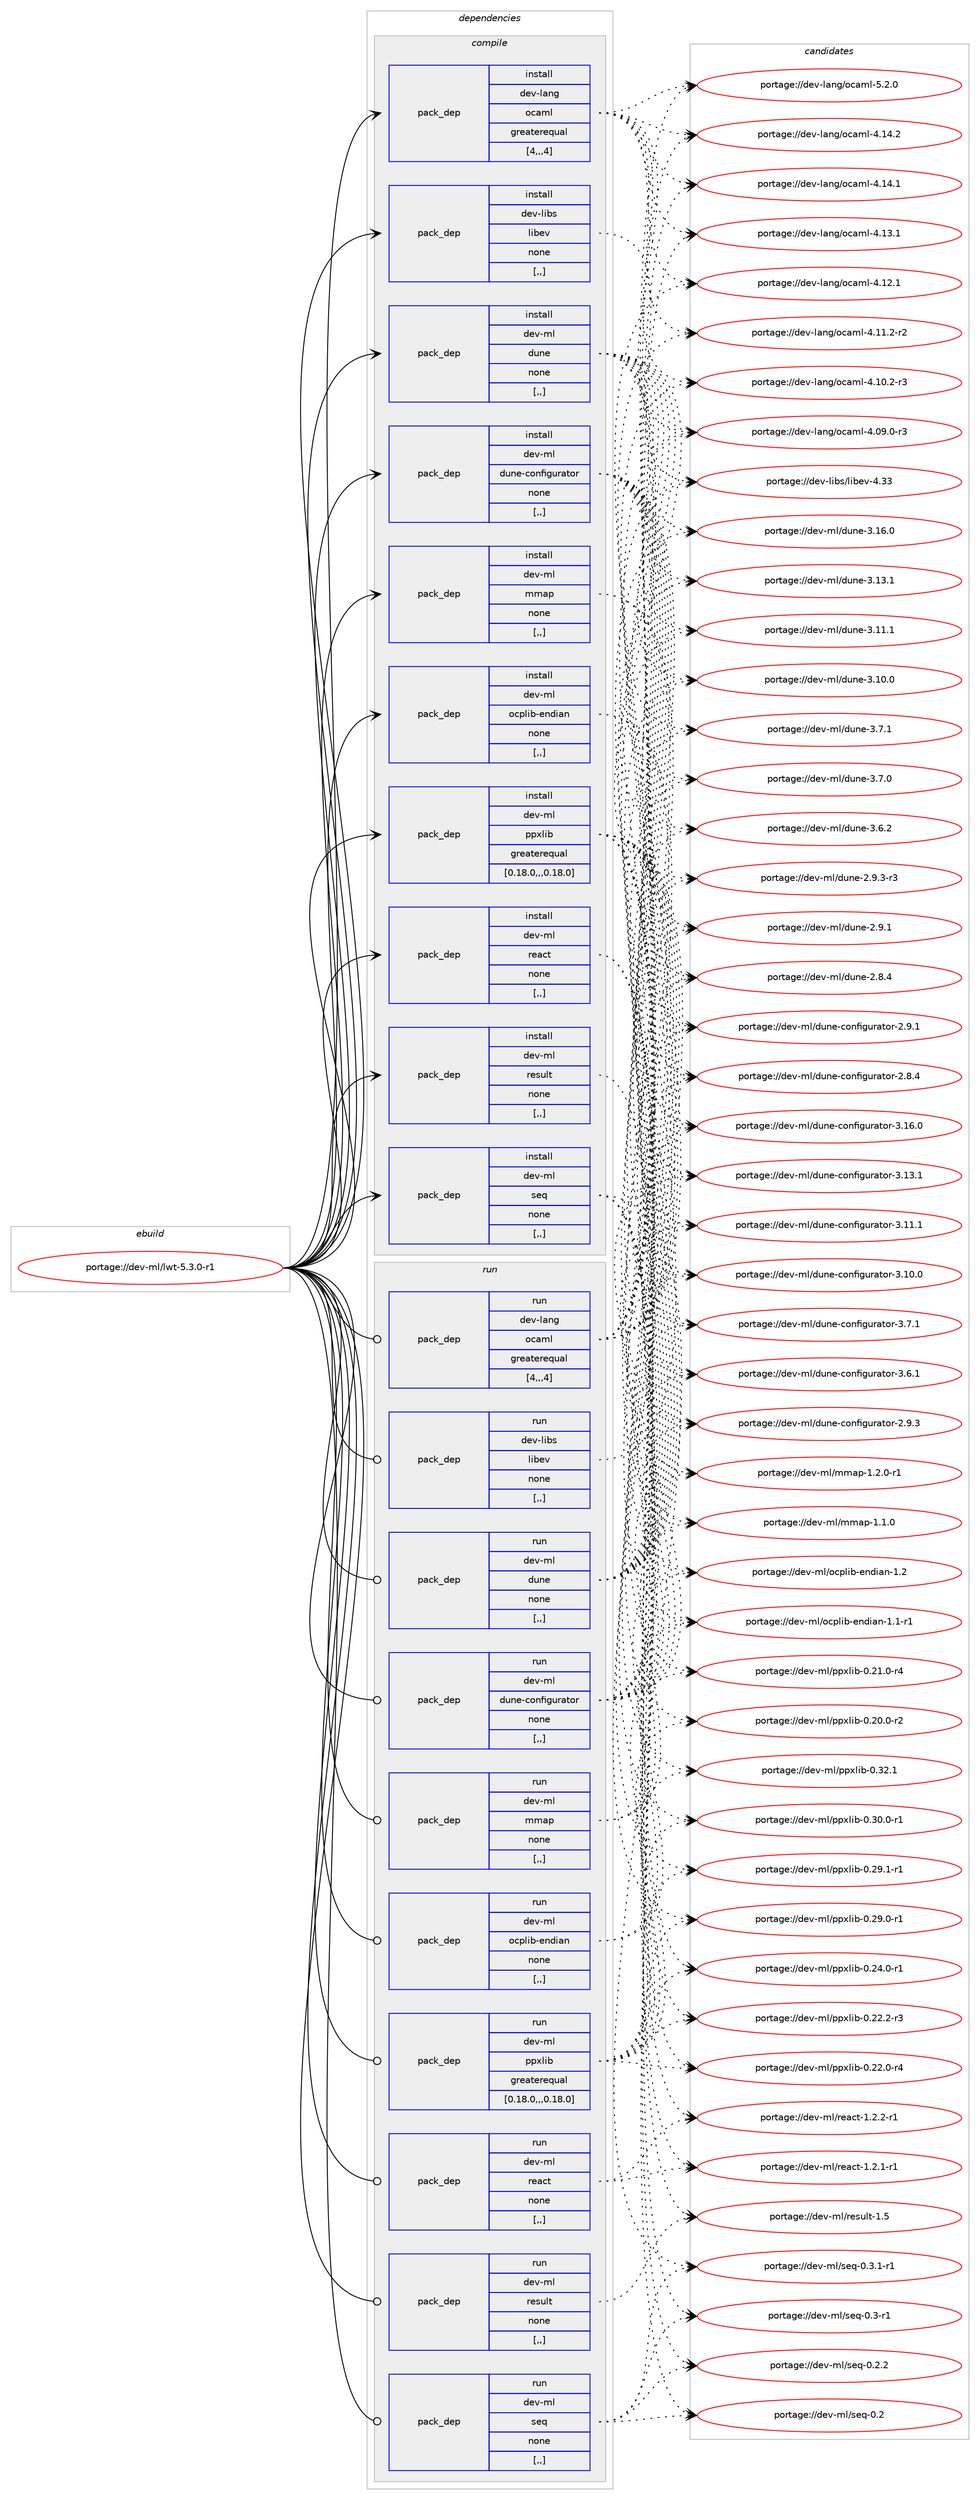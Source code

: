 digraph prolog {

# *************
# Graph options
# *************

newrank=true;
concentrate=true;
compound=true;
graph [rankdir=LR,fontname=Helvetica,fontsize=10,ranksep=1.5];#, ranksep=2.5, nodesep=0.2];
edge  [arrowhead=vee];
node  [fontname=Helvetica,fontsize=10];

# **********
# The ebuild
# **********

subgraph cluster_leftcol {
color=gray;
label=<<i>ebuild</i>>;
id [label="portage://dev-ml/lwt-5.3.0-r1", color=red, width=4, href="../dev-ml/lwt-5.3.0-r1.svg"];
}

# ****************
# The dependencies
# ****************

subgraph cluster_midcol {
color=gray;
label=<<i>dependencies</i>>;
subgraph cluster_compile {
fillcolor="#eeeeee";
style=filled;
label=<<i>compile</i>>;
subgraph pack90005 {
dependency120916 [label=<<TABLE BORDER="0" CELLBORDER="1" CELLSPACING="0" CELLPADDING="4" WIDTH="220"><TR><TD ROWSPAN="6" CELLPADDING="30">pack_dep</TD></TR><TR><TD WIDTH="110">install</TD></TR><TR><TD>dev-lang</TD></TR><TR><TD>ocaml</TD></TR><TR><TD>greaterequal</TD></TR><TR><TD>[4,,,4]</TD></TR></TABLE>>, shape=none, color=blue];
}
id:e -> dependency120916:w [weight=20,style="solid",arrowhead="vee"];
subgraph pack90006 {
dependency120917 [label=<<TABLE BORDER="0" CELLBORDER="1" CELLSPACING="0" CELLPADDING="4" WIDTH="220"><TR><TD ROWSPAN="6" CELLPADDING="30">pack_dep</TD></TR><TR><TD WIDTH="110">install</TD></TR><TR><TD>dev-libs</TD></TR><TR><TD>libev</TD></TR><TR><TD>none</TD></TR><TR><TD>[,,]</TD></TR></TABLE>>, shape=none, color=blue];
}
id:e -> dependency120917:w [weight=20,style="solid",arrowhead="vee"];
subgraph pack90007 {
dependency120918 [label=<<TABLE BORDER="0" CELLBORDER="1" CELLSPACING="0" CELLPADDING="4" WIDTH="220"><TR><TD ROWSPAN="6" CELLPADDING="30">pack_dep</TD></TR><TR><TD WIDTH="110">install</TD></TR><TR><TD>dev-ml</TD></TR><TR><TD>dune</TD></TR><TR><TD>none</TD></TR><TR><TD>[,,]</TD></TR></TABLE>>, shape=none, color=blue];
}
id:e -> dependency120918:w [weight=20,style="solid",arrowhead="vee"];
subgraph pack90008 {
dependency120919 [label=<<TABLE BORDER="0" CELLBORDER="1" CELLSPACING="0" CELLPADDING="4" WIDTH="220"><TR><TD ROWSPAN="6" CELLPADDING="30">pack_dep</TD></TR><TR><TD WIDTH="110">install</TD></TR><TR><TD>dev-ml</TD></TR><TR><TD>dune-configurator</TD></TR><TR><TD>none</TD></TR><TR><TD>[,,]</TD></TR></TABLE>>, shape=none, color=blue];
}
id:e -> dependency120919:w [weight=20,style="solid",arrowhead="vee"];
subgraph pack90009 {
dependency120920 [label=<<TABLE BORDER="0" CELLBORDER="1" CELLSPACING="0" CELLPADDING="4" WIDTH="220"><TR><TD ROWSPAN="6" CELLPADDING="30">pack_dep</TD></TR><TR><TD WIDTH="110">install</TD></TR><TR><TD>dev-ml</TD></TR><TR><TD>mmap</TD></TR><TR><TD>none</TD></TR><TR><TD>[,,]</TD></TR></TABLE>>, shape=none, color=blue];
}
id:e -> dependency120920:w [weight=20,style="solid",arrowhead="vee"];
subgraph pack90010 {
dependency120921 [label=<<TABLE BORDER="0" CELLBORDER="1" CELLSPACING="0" CELLPADDING="4" WIDTH="220"><TR><TD ROWSPAN="6" CELLPADDING="30">pack_dep</TD></TR><TR><TD WIDTH="110">install</TD></TR><TR><TD>dev-ml</TD></TR><TR><TD>ocplib-endian</TD></TR><TR><TD>none</TD></TR><TR><TD>[,,]</TD></TR></TABLE>>, shape=none, color=blue];
}
id:e -> dependency120921:w [weight=20,style="solid",arrowhead="vee"];
subgraph pack90011 {
dependency120922 [label=<<TABLE BORDER="0" CELLBORDER="1" CELLSPACING="0" CELLPADDING="4" WIDTH="220"><TR><TD ROWSPAN="6" CELLPADDING="30">pack_dep</TD></TR><TR><TD WIDTH="110">install</TD></TR><TR><TD>dev-ml</TD></TR><TR><TD>ppxlib</TD></TR><TR><TD>greaterequal</TD></TR><TR><TD>[0.18.0,,,0.18.0]</TD></TR></TABLE>>, shape=none, color=blue];
}
id:e -> dependency120922:w [weight=20,style="solid",arrowhead="vee"];
subgraph pack90012 {
dependency120923 [label=<<TABLE BORDER="0" CELLBORDER="1" CELLSPACING="0" CELLPADDING="4" WIDTH="220"><TR><TD ROWSPAN="6" CELLPADDING="30">pack_dep</TD></TR><TR><TD WIDTH="110">install</TD></TR><TR><TD>dev-ml</TD></TR><TR><TD>react</TD></TR><TR><TD>none</TD></TR><TR><TD>[,,]</TD></TR></TABLE>>, shape=none, color=blue];
}
id:e -> dependency120923:w [weight=20,style="solid",arrowhead="vee"];
subgraph pack90013 {
dependency120924 [label=<<TABLE BORDER="0" CELLBORDER="1" CELLSPACING="0" CELLPADDING="4" WIDTH="220"><TR><TD ROWSPAN="6" CELLPADDING="30">pack_dep</TD></TR><TR><TD WIDTH="110">install</TD></TR><TR><TD>dev-ml</TD></TR><TR><TD>result</TD></TR><TR><TD>none</TD></TR><TR><TD>[,,]</TD></TR></TABLE>>, shape=none, color=blue];
}
id:e -> dependency120924:w [weight=20,style="solid",arrowhead="vee"];
subgraph pack90014 {
dependency120925 [label=<<TABLE BORDER="0" CELLBORDER="1" CELLSPACING="0" CELLPADDING="4" WIDTH="220"><TR><TD ROWSPAN="6" CELLPADDING="30">pack_dep</TD></TR><TR><TD WIDTH="110">install</TD></TR><TR><TD>dev-ml</TD></TR><TR><TD>seq</TD></TR><TR><TD>none</TD></TR><TR><TD>[,,]</TD></TR></TABLE>>, shape=none, color=blue];
}
id:e -> dependency120925:w [weight=20,style="solid",arrowhead="vee"];
}
subgraph cluster_compileandrun {
fillcolor="#eeeeee";
style=filled;
label=<<i>compile and run</i>>;
}
subgraph cluster_run {
fillcolor="#eeeeee";
style=filled;
label=<<i>run</i>>;
subgraph pack90015 {
dependency120926 [label=<<TABLE BORDER="0" CELLBORDER="1" CELLSPACING="0" CELLPADDING="4" WIDTH="220"><TR><TD ROWSPAN="6" CELLPADDING="30">pack_dep</TD></TR><TR><TD WIDTH="110">run</TD></TR><TR><TD>dev-lang</TD></TR><TR><TD>ocaml</TD></TR><TR><TD>greaterequal</TD></TR><TR><TD>[4,,,4]</TD></TR></TABLE>>, shape=none, color=blue];
}
id:e -> dependency120926:w [weight=20,style="solid",arrowhead="odot"];
subgraph pack90016 {
dependency120927 [label=<<TABLE BORDER="0" CELLBORDER="1" CELLSPACING="0" CELLPADDING="4" WIDTH="220"><TR><TD ROWSPAN="6" CELLPADDING="30">pack_dep</TD></TR><TR><TD WIDTH="110">run</TD></TR><TR><TD>dev-libs</TD></TR><TR><TD>libev</TD></TR><TR><TD>none</TD></TR><TR><TD>[,,]</TD></TR></TABLE>>, shape=none, color=blue];
}
id:e -> dependency120927:w [weight=20,style="solid",arrowhead="odot"];
subgraph pack90017 {
dependency120928 [label=<<TABLE BORDER="0" CELLBORDER="1" CELLSPACING="0" CELLPADDING="4" WIDTH="220"><TR><TD ROWSPAN="6" CELLPADDING="30">pack_dep</TD></TR><TR><TD WIDTH="110">run</TD></TR><TR><TD>dev-ml</TD></TR><TR><TD>dune</TD></TR><TR><TD>none</TD></TR><TR><TD>[,,]</TD></TR></TABLE>>, shape=none, color=blue];
}
id:e -> dependency120928:w [weight=20,style="solid",arrowhead="odot"];
subgraph pack90018 {
dependency120929 [label=<<TABLE BORDER="0" CELLBORDER="1" CELLSPACING="0" CELLPADDING="4" WIDTH="220"><TR><TD ROWSPAN="6" CELLPADDING="30">pack_dep</TD></TR><TR><TD WIDTH="110">run</TD></TR><TR><TD>dev-ml</TD></TR><TR><TD>dune-configurator</TD></TR><TR><TD>none</TD></TR><TR><TD>[,,]</TD></TR></TABLE>>, shape=none, color=blue];
}
id:e -> dependency120929:w [weight=20,style="solid",arrowhead="odot"];
subgraph pack90019 {
dependency120930 [label=<<TABLE BORDER="0" CELLBORDER="1" CELLSPACING="0" CELLPADDING="4" WIDTH="220"><TR><TD ROWSPAN="6" CELLPADDING="30">pack_dep</TD></TR><TR><TD WIDTH="110">run</TD></TR><TR><TD>dev-ml</TD></TR><TR><TD>mmap</TD></TR><TR><TD>none</TD></TR><TR><TD>[,,]</TD></TR></TABLE>>, shape=none, color=blue];
}
id:e -> dependency120930:w [weight=20,style="solid",arrowhead="odot"];
subgraph pack90020 {
dependency120931 [label=<<TABLE BORDER="0" CELLBORDER="1" CELLSPACING="0" CELLPADDING="4" WIDTH="220"><TR><TD ROWSPAN="6" CELLPADDING="30">pack_dep</TD></TR><TR><TD WIDTH="110">run</TD></TR><TR><TD>dev-ml</TD></TR><TR><TD>ocplib-endian</TD></TR><TR><TD>none</TD></TR><TR><TD>[,,]</TD></TR></TABLE>>, shape=none, color=blue];
}
id:e -> dependency120931:w [weight=20,style="solid",arrowhead="odot"];
subgraph pack90021 {
dependency120932 [label=<<TABLE BORDER="0" CELLBORDER="1" CELLSPACING="0" CELLPADDING="4" WIDTH="220"><TR><TD ROWSPAN="6" CELLPADDING="30">pack_dep</TD></TR><TR><TD WIDTH="110">run</TD></TR><TR><TD>dev-ml</TD></TR><TR><TD>ppxlib</TD></TR><TR><TD>greaterequal</TD></TR><TR><TD>[0.18.0,,,0.18.0]</TD></TR></TABLE>>, shape=none, color=blue];
}
id:e -> dependency120932:w [weight=20,style="solid",arrowhead="odot"];
subgraph pack90022 {
dependency120933 [label=<<TABLE BORDER="0" CELLBORDER="1" CELLSPACING="0" CELLPADDING="4" WIDTH="220"><TR><TD ROWSPAN="6" CELLPADDING="30">pack_dep</TD></TR><TR><TD WIDTH="110">run</TD></TR><TR><TD>dev-ml</TD></TR><TR><TD>react</TD></TR><TR><TD>none</TD></TR><TR><TD>[,,]</TD></TR></TABLE>>, shape=none, color=blue];
}
id:e -> dependency120933:w [weight=20,style="solid",arrowhead="odot"];
subgraph pack90023 {
dependency120934 [label=<<TABLE BORDER="0" CELLBORDER="1" CELLSPACING="0" CELLPADDING="4" WIDTH="220"><TR><TD ROWSPAN="6" CELLPADDING="30">pack_dep</TD></TR><TR><TD WIDTH="110">run</TD></TR><TR><TD>dev-ml</TD></TR><TR><TD>result</TD></TR><TR><TD>none</TD></TR><TR><TD>[,,]</TD></TR></TABLE>>, shape=none, color=blue];
}
id:e -> dependency120934:w [weight=20,style="solid",arrowhead="odot"];
subgraph pack90024 {
dependency120935 [label=<<TABLE BORDER="0" CELLBORDER="1" CELLSPACING="0" CELLPADDING="4" WIDTH="220"><TR><TD ROWSPAN="6" CELLPADDING="30">pack_dep</TD></TR><TR><TD WIDTH="110">run</TD></TR><TR><TD>dev-ml</TD></TR><TR><TD>seq</TD></TR><TR><TD>none</TD></TR><TR><TD>[,,]</TD></TR></TABLE>>, shape=none, color=blue];
}
id:e -> dependency120935:w [weight=20,style="solid",arrowhead="odot"];
}
}

# **************
# The candidates
# **************

subgraph cluster_choices {
rank=same;
color=gray;
label=<<i>candidates</i>>;

subgraph choice90005 {
color=black;
nodesep=1;
choice1001011184510897110103471119997109108455346504648 [label="portage://dev-lang/ocaml-5.2.0", color=red, width=4,href="../dev-lang/ocaml-5.2.0.svg"];
choice100101118451089711010347111999710910845524649524650 [label="portage://dev-lang/ocaml-4.14.2", color=red, width=4,href="../dev-lang/ocaml-4.14.2.svg"];
choice100101118451089711010347111999710910845524649524649 [label="portage://dev-lang/ocaml-4.14.1", color=red, width=4,href="../dev-lang/ocaml-4.14.1.svg"];
choice100101118451089711010347111999710910845524649514649 [label="portage://dev-lang/ocaml-4.13.1", color=red, width=4,href="../dev-lang/ocaml-4.13.1.svg"];
choice100101118451089711010347111999710910845524649504649 [label="portage://dev-lang/ocaml-4.12.1", color=red, width=4,href="../dev-lang/ocaml-4.12.1.svg"];
choice1001011184510897110103471119997109108455246494946504511450 [label="portage://dev-lang/ocaml-4.11.2-r2", color=red, width=4,href="../dev-lang/ocaml-4.11.2-r2.svg"];
choice1001011184510897110103471119997109108455246494846504511451 [label="portage://dev-lang/ocaml-4.10.2-r3", color=red, width=4,href="../dev-lang/ocaml-4.10.2-r3.svg"];
choice1001011184510897110103471119997109108455246485746484511451 [label="portage://dev-lang/ocaml-4.09.0-r3", color=red, width=4,href="../dev-lang/ocaml-4.09.0-r3.svg"];
dependency120916:e -> choice1001011184510897110103471119997109108455346504648:w [style=dotted,weight="100"];
dependency120916:e -> choice100101118451089711010347111999710910845524649524650:w [style=dotted,weight="100"];
dependency120916:e -> choice100101118451089711010347111999710910845524649524649:w [style=dotted,weight="100"];
dependency120916:e -> choice100101118451089711010347111999710910845524649514649:w [style=dotted,weight="100"];
dependency120916:e -> choice100101118451089711010347111999710910845524649504649:w [style=dotted,weight="100"];
dependency120916:e -> choice1001011184510897110103471119997109108455246494946504511450:w [style=dotted,weight="100"];
dependency120916:e -> choice1001011184510897110103471119997109108455246494846504511451:w [style=dotted,weight="100"];
dependency120916:e -> choice1001011184510897110103471119997109108455246485746484511451:w [style=dotted,weight="100"];
}
subgraph choice90006 {
color=black;
nodesep=1;
choice100101118451081059811547108105981011184552465151 [label="portage://dev-libs/libev-4.33", color=red, width=4,href="../dev-libs/libev-4.33.svg"];
dependency120917:e -> choice100101118451081059811547108105981011184552465151:w [style=dotted,weight="100"];
}
subgraph choice90007 {
color=black;
nodesep=1;
choice100101118451091084710011711010145514649544648 [label="portage://dev-ml/dune-3.16.0", color=red, width=4,href="../dev-ml/dune-3.16.0.svg"];
choice100101118451091084710011711010145514649514649 [label="portage://dev-ml/dune-3.13.1", color=red, width=4,href="../dev-ml/dune-3.13.1.svg"];
choice100101118451091084710011711010145514649494649 [label="portage://dev-ml/dune-3.11.1", color=red, width=4,href="../dev-ml/dune-3.11.1.svg"];
choice100101118451091084710011711010145514649484648 [label="portage://dev-ml/dune-3.10.0", color=red, width=4,href="../dev-ml/dune-3.10.0.svg"];
choice1001011184510910847100117110101455146554649 [label="portage://dev-ml/dune-3.7.1", color=red, width=4,href="../dev-ml/dune-3.7.1.svg"];
choice1001011184510910847100117110101455146554648 [label="portage://dev-ml/dune-3.7.0", color=red, width=4,href="../dev-ml/dune-3.7.0.svg"];
choice1001011184510910847100117110101455146544650 [label="portage://dev-ml/dune-3.6.2", color=red, width=4,href="../dev-ml/dune-3.6.2.svg"];
choice10010111845109108471001171101014550465746514511451 [label="portage://dev-ml/dune-2.9.3-r3", color=red, width=4,href="../dev-ml/dune-2.9.3-r3.svg"];
choice1001011184510910847100117110101455046574649 [label="portage://dev-ml/dune-2.9.1", color=red, width=4,href="../dev-ml/dune-2.9.1.svg"];
choice1001011184510910847100117110101455046564652 [label="portage://dev-ml/dune-2.8.4", color=red, width=4,href="../dev-ml/dune-2.8.4.svg"];
dependency120918:e -> choice100101118451091084710011711010145514649544648:w [style=dotted,weight="100"];
dependency120918:e -> choice100101118451091084710011711010145514649514649:w [style=dotted,weight="100"];
dependency120918:e -> choice100101118451091084710011711010145514649494649:w [style=dotted,weight="100"];
dependency120918:e -> choice100101118451091084710011711010145514649484648:w [style=dotted,weight="100"];
dependency120918:e -> choice1001011184510910847100117110101455146554649:w [style=dotted,weight="100"];
dependency120918:e -> choice1001011184510910847100117110101455146554648:w [style=dotted,weight="100"];
dependency120918:e -> choice1001011184510910847100117110101455146544650:w [style=dotted,weight="100"];
dependency120918:e -> choice10010111845109108471001171101014550465746514511451:w [style=dotted,weight="100"];
dependency120918:e -> choice1001011184510910847100117110101455046574649:w [style=dotted,weight="100"];
dependency120918:e -> choice1001011184510910847100117110101455046564652:w [style=dotted,weight="100"];
}
subgraph choice90008 {
color=black;
nodesep=1;
choice100101118451091084710011711010145991111101021051031171149711611111445514649544648 [label="portage://dev-ml/dune-configurator-3.16.0", color=red, width=4,href="../dev-ml/dune-configurator-3.16.0.svg"];
choice100101118451091084710011711010145991111101021051031171149711611111445514649514649 [label="portage://dev-ml/dune-configurator-3.13.1", color=red, width=4,href="../dev-ml/dune-configurator-3.13.1.svg"];
choice100101118451091084710011711010145991111101021051031171149711611111445514649494649 [label="portage://dev-ml/dune-configurator-3.11.1", color=red, width=4,href="../dev-ml/dune-configurator-3.11.1.svg"];
choice100101118451091084710011711010145991111101021051031171149711611111445514649484648 [label="portage://dev-ml/dune-configurator-3.10.0", color=red, width=4,href="../dev-ml/dune-configurator-3.10.0.svg"];
choice1001011184510910847100117110101459911111010210510311711497116111114455146554649 [label="portage://dev-ml/dune-configurator-3.7.1", color=red, width=4,href="../dev-ml/dune-configurator-3.7.1.svg"];
choice1001011184510910847100117110101459911111010210510311711497116111114455146544649 [label="portage://dev-ml/dune-configurator-3.6.1", color=red, width=4,href="../dev-ml/dune-configurator-3.6.1.svg"];
choice1001011184510910847100117110101459911111010210510311711497116111114455046574651 [label="portage://dev-ml/dune-configurator-2.9.3", color=red, width=4,href="../dev-ml/dune-configurator-2.9.3.svg"];
choice1001011184510910847100117110101459911111010210510311711497116111114455046574649 [label="portage://dev-ml/dune-configurator-2.9.1", color=red, width=4,href="../dev-ml/dune-configurator-2.9.1.svg"];
choice1001011184510910847100117110101459911111010210510311711497116111114455046564652 [label="portage://dev-ml/dune-configurator-2.8.4", color=red, width=4,href="../dev-ml/dune-configurator-2.8.4.svg"];
dependency120919:e -> choice100101118451091084710011711010145991111101021051031171149711611111445514649544648:w [style=dotted,weight="100"];
dependency120919:e -> choice100101118451091084710011711010145991111101021051031171149711611111445514649514649:w [style=dotted,weight="100"];
dependency120919:e -> choice100101118451091084710011711010145991111101021051031171149711611111445514649494649:w [style=dotted,weight="100"];
dependency120919:e -> choice100101118451091084710011711010145991111101021051031171149711611111445514649484648:w [style=dotted,weight="100"];
dependency120919:e -> choice1001011184510910847100117110101459911111010210510311711497116111114455146554649:w [style=dotted,weight="100"];
dependency120919:e -> choice1001011184510910847100117110101459911111010210510311711497116111114455146544649:w [style=dotted,weight="100"];
dependency120919:e -> choice1001011184510910847100117110101459911111010210510311711497116111114455046574651:w [style=dotted,weight="100"];
dependency120919:e -> choice1001011184510910847100117110101459911111010210510311711497116111114455046574649:w [style=dotted,weight="100"];
dependency120919:e -> choice1001011184510910847100117110101459911111010210510311711497116111114455046564652:w [style=dotted,weight="100"];
}
subgraph choice90009 {
color=black;
nodesep=1;
choice1001011184510910847109109971124549465046484511449 [label="portage://dev-ml/mmap-1.2.0-r1", color=red, width=4,href="../dev-ml/mmap-1.2.0-r1.svg"];
choice100101118451091084710910997112454946494648 [label="portage://dev-ml/mmap-1.1.0", color=red, width=4,href="../dev-ml/mmap-1.1.0.svg"];
dependency120920:e -> choice1001011184510910847109109971124549465046484511449:w [style=dotted,weight="100"];
dependency120920:e -> choice100101118451091084710910997112454946494648:w [style=dotted,weight="100"];
}
subgraph choice90010 {
color=black;
nodesep=1;
choice10010111845109108471119911210810598451011101001059711045494650 [label="portage://dev-ml/ocplib-endian-1.2", color=red, width=4,href="../dev-ml/ocplib-endian-1.2.svg"];
choice100101118451091084711199112108105984510111010010597110454946494511449 [label="portage://dev-ml/ocplib-endian-1.1-r1", color=red, width=4,href="../dev-ml/ocplib-endian-1.1-r1.svg"];
dependency120921:e -> choice10010111845109108471119911210810598451011101001059711045494650:w [style=dotted,weight="100"];
dependency120921:e -> choice100101118451091084711199112108105984510111010010597110454946494511449:w [style=dotted,weight="100"];
}
subgraph choice90011 {
color=black;
nodesep=1;
choice10010111845109108471121121201081059845484651504649 [label="portage://dev-ml/ppxlib-0.32.1", color=red, width=4,href="../dev-ml/ppxlib-0.32.1.svg"];
choice100101118451091084711211212010810598454846514846484511449 [label="portage://dev-ml/ppxlib-0.30.0-r1", color=red, width=4,href="../dev-ml/ppxlib-0.30.0-r1.svg"];
choice100101118451091084711211212010810598454846505746494511449 [label="portage://dev-ml/ppxlib-0.29.1-r1", color=red, width=4,href="../dev-ml/ppxlib-0.29.1-r1.svg"];
choice100101118451091084711211212010810598454846505746484511449 [label="portage://dev-ml/ppxlib-0.29.0-r1", color=red, width=4,href="../dev-ml/ppxlib-0.29.0-r1.svg"];
choice100101118451091084711211212010810598454846505246484511449 [label="portage://dev-ml/ppxlib-0.24.0-r1", color=red, width=4,href="../dev-ml/ppxlib-0.24.0-r1.svg"];
choice100101118451091084711211212010810598454846505046504511451 [label="portage://dev-ml/ppxlib-0.22.2-r3", color=red, width=4,href="../dev-ml/ppxlib-0.22.2-r3.svg"];
choice100101118451091084711211212010810598454846505046484511452 [label="portage://dev-ml/ppxlib-0.22.0-r4", color=red, width=4,href="../dev-ml/ppxlib-0.22.0-r4.svg"];
choice100101118451091084711211212010810598454846504946484511452 [label="portage://dev-ml/ppxlib-0.21.0-r4", color=red, width=4,href="../dev-ml/ppxlib-0.21.0-r4.svg"];
choice100101118451091084711211212010810598454846504846484511450 [label="portage://dev-ml/ppxlib-0.20.0-r2", color=red, width=4,href="../dev-ml/ppxlib-0.20.0-r2.svg"];
dependency120922:e -> choice10010111845109108471121121201081059845484651504649:w [style=dotted,weight="100"];
dependency120922:e -> choice100101118451091084711211212010810598454846514846484511449:w [style=dotted,weight="100"];
dependency120922:e -> choice100101118451091084711211212010810598454846505746494511449:w [style=dotted,weight="100"];
dependency120922:e -> choice100101118451091084711211212010810598454846505746484511449:w [style=dotted,weight="100"];
dependency120922:e -> choice100101118451091084711211212010810598454846505246484511449:w [style=dotted,weight="100"];
dependency120922:e -> choice100101118451091084711211212010810598454846505046504511451:w [style=dotted,weight="100"];
dependency120922:e -> choice100101118451091084711211212010810598454846505046484511452:w [style=dotted,weight="100"];
dependency120922:e -> choice100101118451091084711211212010810598454846504946484511452:w [style=dotted,weight="100"];
dependency120922:e -> choice100101118451091084711211212010810598454846504846484511450:w [style=dotted,weight="100"];
}
subgraph choice90012 {
color=black;
nodesep=1;
choice100101118451091084711410197991164549465046504511449 [label="portage://dev-ml/react-1.2.2-r1", color=red, width=4,href="../dev-ml/react-1.2.2-r1.svg"];
choice100101118451091084711410197991164549465046494511449 [label="portage://dev-ml/react-1.2.1-r1", color=red, width=4,href="../dev-ml/react-1.2.1-r1.svg"];
dependency120923:e -> choice100101118451091084711410197991164549465046504511449:w [style=dotted,weight="100"];
dependency120923:e -> choice100101118451091084711410197991164549465046494511449:w [style=dotted,weight="100"];
}
subgraph choice90013 {
color=black;
nodesep=1;
choice100101118451091084711410111511710811645494653 [label="portage://dev-ml/result-1.5", color=red, width=4,href="../dev-ml/result-1.5.svg"];
dependency120924:e -> choice100101118451091084711410111511710811645494653:w [style=dotted,weight="100"];
}
subgraph choice90014 {
color=black;
nodesep=1;
choice10010111845109108471151011134548465146494511449 [label="portage://dev-ml/seq-0.3.1-r1", color=red, width=4,href="../dev-ml/seq-0.3.1-r1.svg"];
choice1001011184510910847115101113454846514511449 [label="portage://dev-ml/seq-0.3-r1", color=red, width=4,href="../dev-ml/seq-0.3-r1.svg"];
choice1001011184510910847115101113454846504650 [label="portage://dev-ml/seq-0.2.2", color=red, width=4,href="../dev-ml/seq-0.2.2.svg"];
choice100101118451091084711510111345484650 [label="portage://dev-ml/seq-0.2", color=red, width=4,href="../dev-ml/seq-0.2.svg"];
dependency120925:e -> choice10010111845109108471151011134548465146494511449:w [style=dotted,weight="100"];
dependency120925:e -> choice1001011184510910847115101113454846514511449:w [style=dotted,weight="100"];
dependency120925:e -> choice1001011184510910847115101113454846504650:w [style=dotted,weight="100"];
dependency120925:e -> choice100101118451091084711510111345484650:w [style=dotted,weight="100"];
}
subgraph choice90015 {
color=black;
nodesep=1;
choice1001011184510897110103471119997109108455346504648 [label="portage://dev-lang/ocaml-5.2.0", color=red, width=4,href="../dev-lang/ocaml-5.2.0.svg"];
choice100101118451089711010347111999710910845524649524650 [label="portage://dev-lang/ocaml-4.14.2", color=red, width=4,href="../dev-lang/ocaml-4.14.2.svg"];
choice100101118451089711010347111999710910845524649524649 [label="portage://dev-lang/ocaml-4.14.1", color=red, width=4,href="../dev-lang/ocaml-4.14.1.svg"];
choice100101118451089711010347111999710910845524649514649 [label="portage://dev-lang/ocaml-4.13.1", color=red, width=4,href="../dev-lang/ocaml-4.13.1.svg"];
choice100101118451089711010347111999710910845524649504649 [label="portage://dev-lang/ocaml-4.12.1", color=red, width=4,href="../dev-lang/ocaml-4.12.1.svg"];
choice1001011184510897110103471119997109108455246494946504511450 [label="portage://dev-lang/ocaml-4.11.2-r2", color=red, width=4,href="../dev-lang/ocaml-4.11.2-r2.svg"];
choice1001011184510897110103471119997109108455246494846504511451 [label="portage://dev-lang/ocaml-4.10.2-r3", color=red, width=4,href="../dev-lang/ocaml-4.10.2-r3.svg"];
choice1001011184510897110103471119997109108455246485746484511451 [label="portage://dev-lang/ocaml-4.09.0-r3", color=red, width=4,href="../dev-lang/ocaml-4.09.0-r3.svg"];
dependency120926:e -> choice1001011184510897110103471119997109108455346504648:w [style=dotted,weight="100"];
dependency120926:e -> choice100101118451089711010347111999710910845524649524650:w [style=dotted,weight="100"];
dependency120926:e -> choice100101118451089711010347111999710910845524649524649:w [style=dotted,weight="100"];
dependency120926:e -> choice100101118451089711010347111999710910845524649514649:w [style=dotted,weight="100"];
dependency120926:e -> choice100101118451089711010347111999710910845524649504649:w [style=dotted,weight="100"];
dependency120926:e -> choice1001011184510897110103471119997109108455246494946504511450:w [style=dotted,weight="100"];
dependency120926:e -> choice1001011184510897110103471119997109108455246494846504511451:w [style=dotted,weight="100"];
dependency120926:e -> choice1001011184510897110103471119997109108455246485746484511451:w [style=dotted,weight="100"];
}
subgraph choice90016 {
color=black;
nodesep=1;
choice100101118451081059811547108105981011184552465151 [label="portage://dev-libs/libev-4.33", color=red, width=4,href="../dev-libs/libev-4.33.svg"];
dependency120927:e -> choice100101118451081059811547108105981011184552465151:w [style=dotted,weight="100"];
}
subgraph choice90017 {
color=black;
nodesep=1;
choice100101118451091084710011711010145514649544648 [label="portage://dev-ml/dune-3.16.0", color=red, width=4,href="../dev-ml/dune-3.16.0.svg"];
choice100101118451091084710011711010145514649514649 [label="portage://dev-ml/dune-3.13.1", color=red, width=4,href="../dev-ml/dune-3.13.1.svg"];
choice100101118451091084710011711010145514649494649 [label="portage://dev-ml/dune-3.11.1", color=red, width=4,href="../dev-ml/dune-3.11.1.svg"];
choice100101118451091084710011711010145514649484648 [label="portage://dev-ml/dune-3.10.0", color=red, width=4,href="../dev-ml/dune-3.10.0.svg"];
choice1001011184510910847100117110101455146554649 [label="portage://dev-ml/dune-3.7.1", color=red, width=4,href="../dev-ml/dune-3.7.1.svg"];
choice1001011184510910847100117110101455146554648 [label="portage://dev-ml/dune-3.7.0", color=red, width=4,href="../dev-ml/dune-3.7.0.svg"];
choice1001011184510910847100117110101455146544650 [label="portage://dev-ml/dune-3.6.2", color=red, width=4,href="../dev-ml/dune-3.6.2.svg"];
choice10010111845109108471001171101014550465746514511451 [label="portage://dev-ml/dune-2.9.3-r3", color=red, width=4,href="../dev-ml/dune-2.9.3-r3.svg"];
choice1001011184510910847100117110101455046574649 [label="portage://dev-ml/dune-2.9.1", color=red, width=4,href="../dev-ml/dune-2.9.1.svg"];
choice1001011184510910847100117110101455046564652 [label="portage://dev-ml/dune-2.8.4", color=red, width=4,href="../dev-ml/dune-2.8.4.svg"];
dependency120928:e -> choice100101118451091084710011711010145514649544648:w [style=dotted,weight="100"];
dependency120928:e -> choice100101118451091084710011711010145514649514649:w [style=dotted,weight="100"];
dependency120928:e -> choice100101118451091084710011711010145514649494649:w [style=dotted,weight="100"];
dependency120928:e -> choice100101118451091084710011711010145514649484648:w [style=dotted,weight="100"];
dependency120928:e -> choice1001011184510910847100117110101455146554649:w [style=dotted,weight="100"];
dependency120928:e -> choice1001011184510910847100117110101455146554648:w [style=dotted,weight="100"];
dependency120928:e -> choice1001011184510910847100117110101455146544650:w [style=dotted,weight="100"];
dependency120928:e -> choice10010111845109108471001171101014550465746514511451:w [style=dotted,weight="100"];
dependency120928:e -> choice1001011184510910847100117110101455046574649:w [style=dotted,weight="100"];
dependency120928:e -> choice1001011184510910847100117110101455046564652:w [style=dotted,weight="100"];
}
subgraph choice90018 {
color=black;
nodesep=1;
choice100101118451091084710011711010145991111101021051031171149711611111445514649544648 [label="portage://dev-ml/dune-configurator-3.16.0", color=red, width=4,href="../dev-ml/dune-configurator-3.16.0.svg"];
choice100101118451091084710011711010145991111101021051031171149711611111445514649514649 [label="portage://dev-ml/dune-configurator-3.13.1", color=red, width=4,href="../dev-ml/dune-configurator-3.13.1.svg"];
choice100101118451091084710011711010145991111101021051031171149711611111445514649494649 [label="portage://dev-ml/dune-configurator-3.11.1", color=red, width=4,href="../dev-ml/dune-configurator-3.11.1.svg"];
choice100101118451091084710011711010145991111101021051031171149711611111445514649484648 [label="portage://dev-ml/dune-configurator-3.10.0", color=red, width=4,href="../dev-ml/dune-configurator-3.10.0.svg"];
choice1001011184510910847100117110101459911111010210510311711497116111114455146554649 [label="portage://dev-ml/dune-configurator-3.7.1", color=red, width=4,href="../dev-ml/dune-configurator-3.7.1.svg"];
choice1001011184510910847100117110101459911111010210510311711497116111114455146544649 [label="portage://dev-ml/dune-configurator-3.6.1", color=red, width=4,href="../dev-ml/dune-configurator-3.6.1.svg"];
choice1001011184510910847100117110101459911111010210510311711497116111114455046574651 [label="portage://dev-ml/dune-configurator-2.9.3", color=red, width=4,href="../dev-ml/dune-configurator-2.9.3.svg"];
choice1001011184510910847100117110101459911111010210510311711497116111114455046574649 [label="portage://dev-ml/dune-configurator-2.9.1", color=red, width=4,href="../dev-ml/dune-configurator-2.9.1.svg"];
choice1001011184510910847100117110101459911111010210510311711497116111114455046564652 [label="portage://dev-ml/dune-configurator-2.8.4", color=red, width=4,href="../dev-ml/dune-configurator-2.8.4.svg"];
dependency120929:e -> choice100101118451091084710011711010145991111101021051031171149711611111445514649544648:w [style=dotted,weight="100"];
dependency120929:e -> choice100101118451091084710011711010145991111101021051031171149711611111445514649514649:w [style=dotted,weight="100"];
dependency120929:e -> choice100101118451091084710011711010145991111101021051031171149711611111445514649494649:w [style=dotted,weight="100"];
dependency120929:e -> choice100101118451091084710011711010145991111101021051031171149711611111445514649484648:w [style=dotted,weight="100"];
dependency120929:e -> choice1001011184510910847100117110101459911111010210510311711497116111114455146554649:w [style=dotted,weight="100"];
dependency120929:e -> choice1001011184510910847100117110101459911111010210510311711497116111114455146544649:w [style=dotted,weight="100"];
dependency120929:e -> choice1001011184510910847100117110101459911111010210510311711497116111114455046574651:w [style=dotted,weight="100"];
dependency120929:e -> choice1001011184510910847100117110101459911111010210510311711497116111114455046574649:w [style=dotted,weight="100"];
dependency120929:e -> choice1001011184510910847100117110101459911111010210510311711497116111114455046564652:w [style=dotted,weight="100"];
}
subgraph choice90019 {
color=black;
nodesep=1;
choice1001011184510910847109109971124549465046484511449 [label="portage://dev-ml/mmap-1.2.0-r1", color=red, width=4,href="../dev-ml/mmap-1.2.0-r1.svg"];
choice100101118451091084710910997112454946494648 [label="portage://dev-ml/mmap-1.1.0", color=red, width=4,href="../dev-ml/mmap-1.1.0.svg"];
dependency120930:e -> choice1001011184510910847109109971124549465046484511449:w [style=dotted,weight="100"];
dependency120930:e -> choice100101118451091084710910997112454946494648:w [style=dotted,weight="100"];
}
subgraph choice90020 {
color=black;
nodesep=1;
choice10010111845109108471119911210810598451011101001059711045494650 [label="portage://dev-ml/ocplib-endian-1.2", color=red, width=4,href="../dev-ml/ocplib-endian-1.2.svg"];
choice100101118451091084711199112108105984510111010010597110454946494511449 [label="portage://dev-ml/ocplib-endian-1.1-r1", color=red, width=4,href="../dev-ml/ocplib-endian-1.1-r1.svg"];
dependency120931:e -> choice10010111845109108471119911210810598451011101001059711045494650:w [style=dotted,weight="100"];
dependency120931:e -> choice100101118451091084711199112108105984510111010010597110454946494511449:w [style=dotted,weight="100"];
}
subgraph choice90021 {
color=black;
nodesep=1;
choice10010111845109108471121121201081059845484651504649 [label="portage://dev-ml/ppxlib-0.32.1", color=red, width=4,href="../dev-ml/ppxlib-0.32.1.svg"];
choice100101118451091084711211212010810598454846514846484511449 [label="portage://dev-ml/ppxlib-0.30.0-r1", color=red, width=4,href="../dev-ml/ppxlib-0.30.0-r1.svg"];
choice100101118451091084711211212010810598454846505746494511449 [label="portage://dev-ml/ppxlib-0.29.1-r1", color=red, width=4,href="../dev-ml/ppxlib-0.29.1-r1.svg"];
choice100101118451091084711211212010810598454846505746484511449 [label="portage://dev-ml/ppxlib-0.29.0-r1", color=red, width=4,href="../dev-ml/ppxlib-0.29.0-r1.svg"];
choice100101118451091084711211212010810598454846505246484511449 [label="portage://dev-ml/ppxlib-0.24.0-r1", color=red, width=4,href="../dev-ml/ppxlib-0.24.0-r1.svg"];
choice100101118451091084711211212010810598454846505046504511451 [label="portage://dev-ml/ppxlib-0.22.2-r3", color=red, width=4,href="../dev-ml/ppxlib-0.22.2-r3.svg"];
choice100101118451091084711211212010810598454846505046484511452 [label="portage://dev-ml/ppxlib-0.22.0-r4", color=red, width=4,href="../dev-ml/ppxlib-0.22.0-r4.svg"];
choice100101118451091084711211212010810598454846504946484511452 [label="portage://dev-ml/ppxlib-0.21.0-r4", color=red, width=4,href="../dev-ml/ppxlib-0.21.0-r4.svg"];
choice100101118451091084711211212010810598454846504846484511450 [label="portage://dev-ml/ppxlib-0.20.0-r2", color=red, width=4,href="../dev-ml/ppxlib-0.20.0-r2.svg"];
dependency120932:e -> choice10010111845109108471121121201081059845484651504649:w [style=dotted,weight="100"];
dependency120932:e -> choice100101118451091084711211212010810598454846514846484511449:w [style=dotted,weight="100"];
dependency120932:e -> choice100101118451091084711211212010810598454846505746494511449:w [style=dotted,weight="100"];
dependency120932:e -> choice100101118451091084711211212010810598454846505746484511449:w [style=dotted,weight="100"];
dependency120932:e -> choice100101118451091084711211212010810598454846505246484511449:w [style=dotted,weight="100"];
dependency120932:e -> choice100101118451091084711211212010810598454846505046504511451:w [style=dotted,weight="100"];
dependency120932:e -> choice100101118451091084711211212010810598454846505046484511452:w [style=dotted,weight="100"];
dependency120932:e -> choice100101118451091084711211212010810598454846504946484511452:w [style=dotted,weight="100"];
dependency120932:e -> choice100101118451091084711211212010810598454846504846484511450:w [style=dotted,weight="100"];
}
subgraph choice90022 {
color=black;
nodesep=1;
choice100101118451091084711410197991164549465046504511449 [label="portage://dev-ml/react-1.2.2-r1", color=red, width=4,href="../dev-ml/react-1.2.2-r1.svg"];
choice100101118451091084711410197991164549465046494511449 [label="portage://dev-ml/react-1.2.1-r1", color=red, width=4,href="../dev-ml/react-1.2.1-r1.svg"];
dependency120933:e -> choice100101118451091084711410197991164549465046504511449:w [style=dotted,weight="100"];
dependency120933:e -> choice100101118451091084711410197991164549465046494511449:w [style=dotted,weight="100"];
}
subgraph choice90023 {
color=black;
nodesep=1;
choice100101118451091084711410111511710811645494653 [label="portage://dev-ml/result-1.5", color=red, width=4,href="../dev-ml/result-1.5.svg"];
dependency120934:e -> choice100101118451091084711410111511710811645494653:w [style=dotted,weight="100"];
}
subgraph choice90024 {
color=black;
nodesep=1;
choice10010111845109108471151011134548465146494511449 [label="portage://dev-ml/seq-0.3.1-r1", color=red, width=4,href="../dev-ml/seq-0.3.1-r1.svg"];
choice1001011184510910847115101113454846514511449 [label="portage://dev-ml/seq-0.3-r1", color=red, width=4,href="../dev-ml/seq-0.3-r1.svg"];
choice1001011184510910847115101113454846504650 [label="portage://dev-ml/seq-0.2.2", color=red, width=4,href="../dev-ml/seq-0.2.2.svg"];
choice100101118451091084711510111345484650 [label="portage://dev-ml/seq-0.2", color=red, width=4,href="../dev-ml/seq-0.2.svg"];
dependency120935:e -> choice10010111845109108471151011134548465146494511449:w [style=dotted,weight="100"];
dependency120935:e -> choice1001011184510910847115101113454846514511449:w [style=dotted,weight="100"];
dependency120935:e -> choice1001011184510910847115101113454846504650:w [style=dotted,weight="100"];
dependency120935:e -> choice100101118451091084711510111345484650:w [style=dotted,weight="100"];
}
}

}
